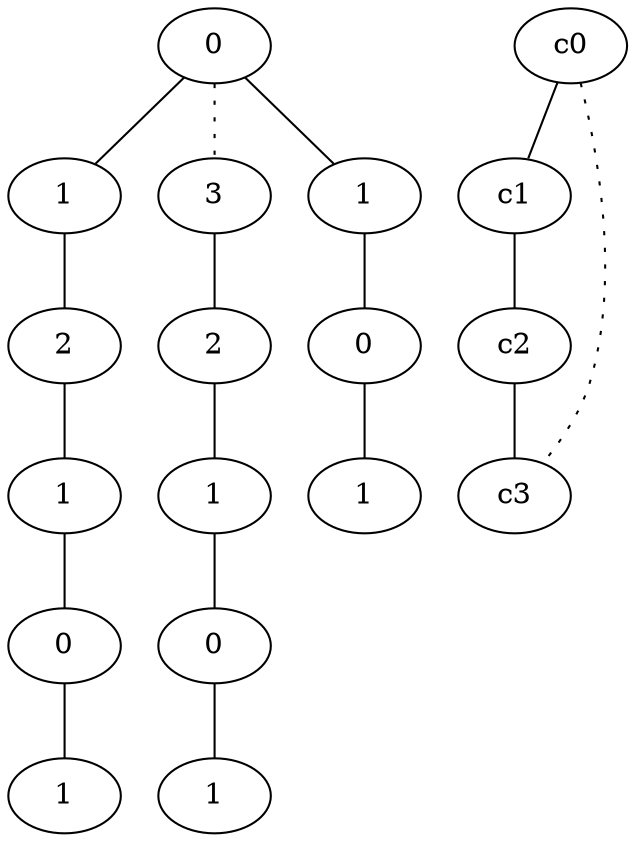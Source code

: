 graph {
a0[label=0];
a1[label=1];
a2[label=2];
a3[label=1];
a4[label=0];
a5[label=1];
a6[label=3];
a7[label=2];
a8[label=1];
a9[label=0];
a10[label=1];
a11[label=1];
a12[label=0];
a13[label=1];
a0 -- a1;
a0 -- a6 [style=dotted];
a0 -- a11;
a1 -- a2;
a2 -- a3;
a3 -- a4;
a4 -- a5;
a6 -- a7;
a7 -- a8;
a8 -- a9;
a9 -- a10;
a11 -- a12;
a12 -- a13;
c0 -- c1;
c0 -- c3 [style=dotted];
c1 -- c2;
c2 -- c3;
}
